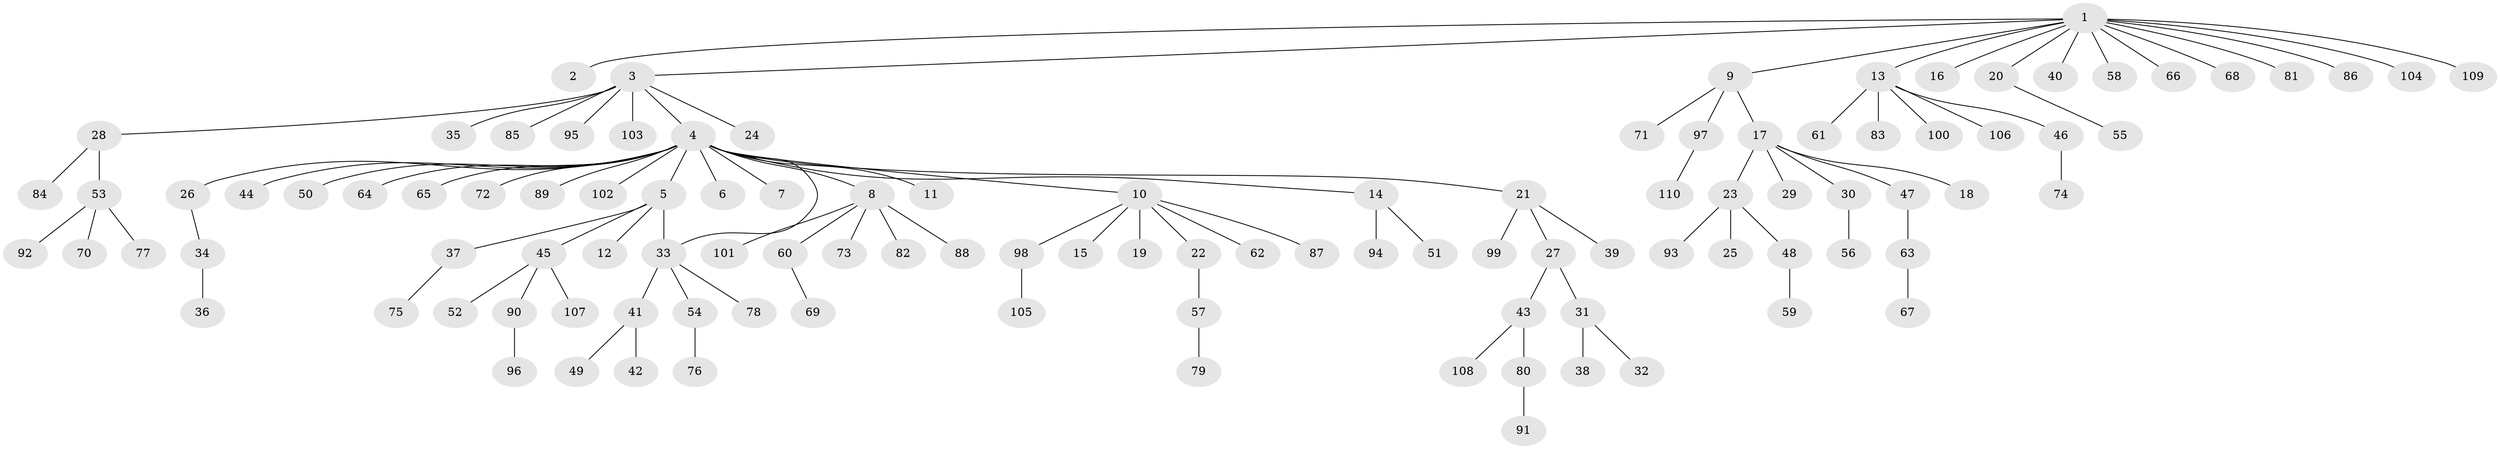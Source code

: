 // coarse degree distribution, {13: 0.012048192771084338, 1: 0.7108433734939759, 7: 0.024096385542168676, 17: 0.012048192771084338, 5: 0.060240963855421686, 3: 0.07228915662650602, 2: 0.0963855421686747, 4: 0.012048192771084338}
// Generated by graph-tools (version 1.1) at 2025/23/03/03/25 07:23:53]
// undirected, 110 vertices, 110 edges
graph export_dot {
graph [start="1"]
  node [color=gray90,style=filled];
  1;
  2;
  3;
  4;
  5;
  6;
  7;
  8;
  9;
  10;
  11;
  12;
  13;
  14;
  15;
  16;
  17;
  18;
  19;
  20;
  21;
  22;
  23;
  24;
  25;
  26;
  27;
  28;
  29;
  30;
  31;
  32;
  33;
  34;
  35;
  36;
  37;
  38;
  39;
  40;
  41;
  42;
  43;
  44;
  45;
  46;
  47;
  48;
  49;
  50;
  51;
  52;
  53;
  54;
  55;
  56;
  57;
  58;
  59;
  60;
  61;
  62;
  63;
  64;
  65;
  66;
  67;
  68;
  69;
  70;
  71;
  72;
  73;
  74;
  75;
  76;
  77;
  78;
  79;
  80;
  81;
  82;
  83;
  84;
  85;
  86;
  87;
  88;
  89;
  90;
  91;
  92;
  93;
  94;
  95;
  96;
  97;
  98;
  99;
  100;
  101;
  102;
  103;
  104;
  105;
  106;
  107;
  108;
  109;
  110;
  1 -- 2;
  1 -- 3;
  1 -- 9;
  1 -- 13;
  1 -- 16;
  1 -- 20;
  1 -- 40;
  1 -- 58;
  1 -- 66;
  1 -- 68;
  1 -- 81;
  1 -- 86;
  1 -- 104;
  1 -- 109;
  3 -- 4;
  3 -- 24;
  3 -- 28;
  3 -- 35;
  3 -- 85;
  3 -- 95;
  3 -- 103;
  4 -- 5;
  4 -- 6;
  4 -- 7;
  4 -- 8;
  4 -- 10;
  4 -- 11;
  4 -- 14;
  4 -- 21;
  4 -- 26;
  4 -- 33;
  4 -- 44;
  4 -- 50;
  4 -- 64;
  4 -- 65;
  4 -- 72;
  4 -- 89;
  4 -- 102;
  5 -- 12;
  5 -- 33;
  5 -- 37;
  5 -- 45;
  8 -- 60;
  8 -- 73;
  8 -- 82;
  8 -- 88;
  8 -- 101;
  9 -- 17;
  9 -- 71;
  9 -- 97;
  10 -- 15;
  10 -- 19;
  10 -- 22;
  10 -- 62;
  10 -- 87;
  10 -- 98;
  13 -- 46;
  13 -- 61;
  13 -- 83;
  13 -- 100;
  13 -- 106;
  14 -- 51;
  14 -- 94;
  17 -- 18;
  17 -- 23;
  17 -- 29;
  17 -- 30;
  17 -- 47;
  20 -- 55;
  21 -- 27;
  21 -- 39;
  21 -- 99;
  22 -- 57;
  23 -- 25;
  23 -- 48;
  23 -- 93;
  26 -- 34;
  27 -- 31;
  27 -- 43;
  28 -- 53;
  28 -- 84;
  30 -- 56;
  31 -- 32;
  31 -- 38;
  33 -- 41;
  33 -- 54;
  33 -- 78;
  34 -- 36;
  37 -- 75;
  41 -- 42;
  41 -- 49;
  43 -- 80;
  43 -- 108;
  45 -- 52;
  45 -- 90;
  45 -- 107;
  46 -- 74;
  47 -- 63;
  48 -- 59;
  53 -- 70;
  53 -- 77;
  53 -- 92;
  54 -- 76;
  57 -- 79;
  60 -- 69;
  63 -- 67;
  80 -- 91;
  90 -- 96;
  97 -- 110;
  98 -- 105;
}
